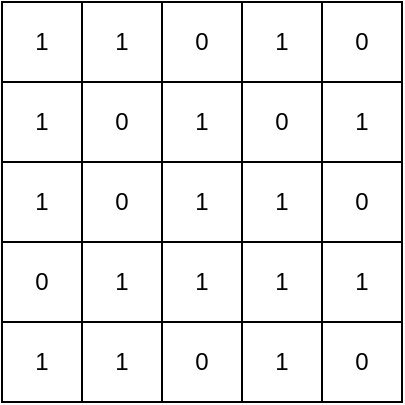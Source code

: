 <mxfile version="14.6.12" type="device"><diagram id="KA7PTswze4I7GUTUjiC4" name="第 1 页"><mxGraphModel dx="1379" dy="774" grid="1" gridSize="10" guides="1" tooltips="1" connect="1" arrows="1" fold="1" page="1" pageScale="1" pageWidth="850" pageHeight="1100" math="0" shadow="0"><root><mxCell id="0"/><mxCell id="1" parent="0"/><mxCell id="uSZTCkiZiV4mjeMFjJ3y-2" value="" style="whiteSpace=wrap;html=1;aspect=fixed;" vertex="1" parent="1"><mxGeometry x="120" y="440" width="200" height="200" as="geometry"/></mxCell><mxCell id="uSZTCkiZiV4mjeMFjJ3y-3" value="1" style="whiteSpace=wrap;html=1;aspect=fixed;" vertex="1" parent="1"><mxGeometry x="120" y="440" width="40" height="40" as="geometry"/></mxCell><mxCell id="uSZTCkiZiV4mjeMFjJ3y-4" value="1" style="whiteSpace=wrap;html=1;aspect=fixed;" vertex="1" parent="1"><mxGeometry x="160" y="440" width="40" height="40" as="geometry"/></mxCell><mxCell id="uSZTCkiZiV4mjeMFjJ3y-5" value="0" style="whiteSpace=wrap;html=1;aspect=fixed;" vertex="1" parent="1"><mxGeometry x="200" y="440" width="40" height="40" as="geometry"/></mxCell><mxCell id="uSZTCkiZiV4mjeMFjJ3y-6" value="1" style="whiteSpace=wrap;html=1;aspect=fixed;" vertex="1" parent="1"><mxGeometry x="240" y="440" width="40" height="40" as="geometry"/></mxCell><mxCell id="uSZTCkiZiV4mjeMFjJ3y-7" value="0" style="whiteSpace=wrap;html=1;aspect=fixed;" vertex="1" parent="1"><mxGeometry x="280" y="440" width="40" height="40" as="geometry"/></mxCell><mxCell id="uSZTCkiZiV4mjeMFjJ3y-8" value="1" style="whiteSpace=wrap;html=1;aspect=fixed;" vertex="1" parent="1"><mxGeometry x="120" y="480" width="40" height="40" as="geometry"/></mxCell><mxCell id="uSZTCkiZiV4mjeMFjJ3y-9" value="0" style="whiteSpace=wrap;html=1;aspect=fixed;" vertex="1" parent="1"><mxGeometry x="160" y="480" width="40" height="40" as="geometry"/></mxCell><mxCell id="uSZTCkiZiV4mjeMFjJ3y-10" value="1" style="whiteSpace=wrap;html=1;aspect=fixed;" vertex="1" parent="1"><mxGeometry x="200" y="480" width="40" height="40" as="geometry"/></mxCell><mxCell id="uSZTCkiZiV4mjeMFjJ3y-11" value="0" style="whiteSpace=wrap;html=1;aspect=fixed;" vertex="1" parent="1"><mxGeometry x="240" y="480" width="40" height="40" as="geometry"/></mxCell><mxCell id="uSZTCkiZiV4mjeMFjJ3y-12" value="1" style="whiteSpace=wrap;html=1;aspect=fixed;" vertex="1" parent="1"><mxGeometry x="280" y="480" width="40" height="40" as="geometry"/></mxCell><mxCell id="uSZTCkiZiV4mjeMFjJ3y-13" value="1" style="whiteSpace=wrap;html=1;aspect=fixed;" vertex="1" parent="1"><mxGeometry x="120" y="520" width="40" height="40" as="geometry"/></mxCell><mxCell id="uSZTCkiZiV4mjeMFjJ3y-14" value="0" style="whiteSpace=wrap;html=1;aspect=fixed;" vertex="1" parent="1"><mxGeometry x="160" y="520" width="40" height="40" as="geometry"/></mxCell><mxCell id="uSZTCkiZiV4mjeMFjJ3y-15" value="1" style="whiteSpace=wrap;html=1;aspect=fixed;" vertex="1" parent="1"><mxGeometry x="200" y="520" width="40" height="40" as="geometry"/></mxCell><mxCell id="uSZTCkiZiV4mjeMFjJ3y-16" value="1" style="whiteSpace=wrap;html=1;aspect=fixed;" vertex="1" parent="1"><mxGeometry x="240" y="520" width="40" height="40" as="geometry"/></mxCell><mxCell id="uSZTCkiZiV4mjeMFjJ3y-17" value="0" style="whiteSpace=wrap;html=1;aspect=fixed;" vertex="1" parent="1"><mxGeometry x="280" y="520" width="40" height="40" as="geometry"/></mxCell><mxCell id="uSZTCkiZiV4mjeMFjJ3y-18" value="0" style="whiteSpace=wrap;html=1;aspect=fixed;" vertex="1" parent="1"><mxGeometry x="120" y="560" width="40" height="40" as="geometry"/></mxCell><mxCell id="uSZTCkiZiV4mjeMFjJ3y-19" value="1" style="whiteSpace=wrap;html=1;aspect=fixed;" vertex="1" parent="1"><mxGeometry x="160" y="560" width="40" height="40" as="geometry"/></mxCell><mxCell id="uSZTCkiZiV4mjeMFjJ3y-20" value="1" style="whiteSpace=wrap;html=1;aspect=fixed;" vertex="1" parent="1"><mxGeometry x="200" y="560" width="40" height="40" as="geometry"/></mxCell><mxCell id="uSZTCkiZiV4mjeMFjJ3y-21" value="1" style="whiteSpace=wrap;html=1;aspect=fixed;" vertex="1" parent="1"><mxGeometry x="240" y="560" width="40" height="40" as="geometry"/></mxCell><mxCell id="uSZTCkiZiV4mjeMFjJ3y-22" value="1" style="whiteSpace=wrap;html=1;aspect=fixed;" vertex="1" parent="1"><mxGeometry x="280" y="560" width="40" height="40" as="geometry"/></mxCell><mxCell id="uSZTCkiZiV4mjeMFjJ3y-23" value="1" style="whiteSpace=wrap;html=1;aspect=fixed;" vertex="1" parent="1"><mxGeometry x="120" y="600" width="40" height="40" as="geometry"/></mxCell><mxCell id="uSZTCkiZiV4mjeMFjJ3y-24" value="1" style="whiteSpace=wrap;html=1;aspect=fixed;" vertex="1" parent="1"><mxGeometry x="160" y="600" width="40" height="40" as="geometry"/></mxCell><mxCell id="uSZTCkiZiV4mjeMFjJ3y-25" value="0" style="whiteSpace=wrap;html=1;aspect=fixed;" vertex="1" parent="1"><mxGeometry x="200" y="600" width="40" height="40" as="geometry"/></mxCell><mxCell id="uSZTCkiZiV4mjeMFjJ3y-26" value="1" style="whiteSpace=wrap;html=1;aspect=fixed;" vertex="1" parent="1"><mxGeometry x="240" y="600" width="40" height="40" as="geometry"/></mxCell><mxCell id="uSZTCkiZiV4mjeMFjJ3y-27" value="0" style="whiteSpace=wrap;html=1;aspect=fixed;" vertex="1" parent="1"><mxGeometry x="280" y="600" width="40" height="40" as="geometry"/></mxCell></root></mxGraphModel></diagram></mxfile>